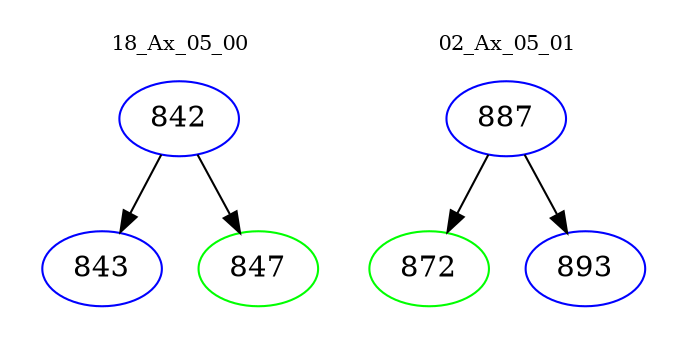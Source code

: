 digraph{
subgraph cluster_0 {
color = white
label = "18_Ax_05_00";
fontsize=10;
T0_842 [label="842", color="blue"]
T0_842 -> T0_843 [color="black"]
T0_843 [label="843", color="blue"]
T0_842 -> T0_847 [color="black"]
T0_847 [label="847", color="green"]
}
subgraph cluster_1 {
color = white
label = "02_Ax_05_01";
fontsize=10;
T1_887 [label="887", color="blue"]
T1_887 -> T1_872 [color="black"]
T1_872 [label="872", color="green"]
T1_887 -> T1_893 [color="black"]
T1_893 [label="893", color="blue"]
}
}
